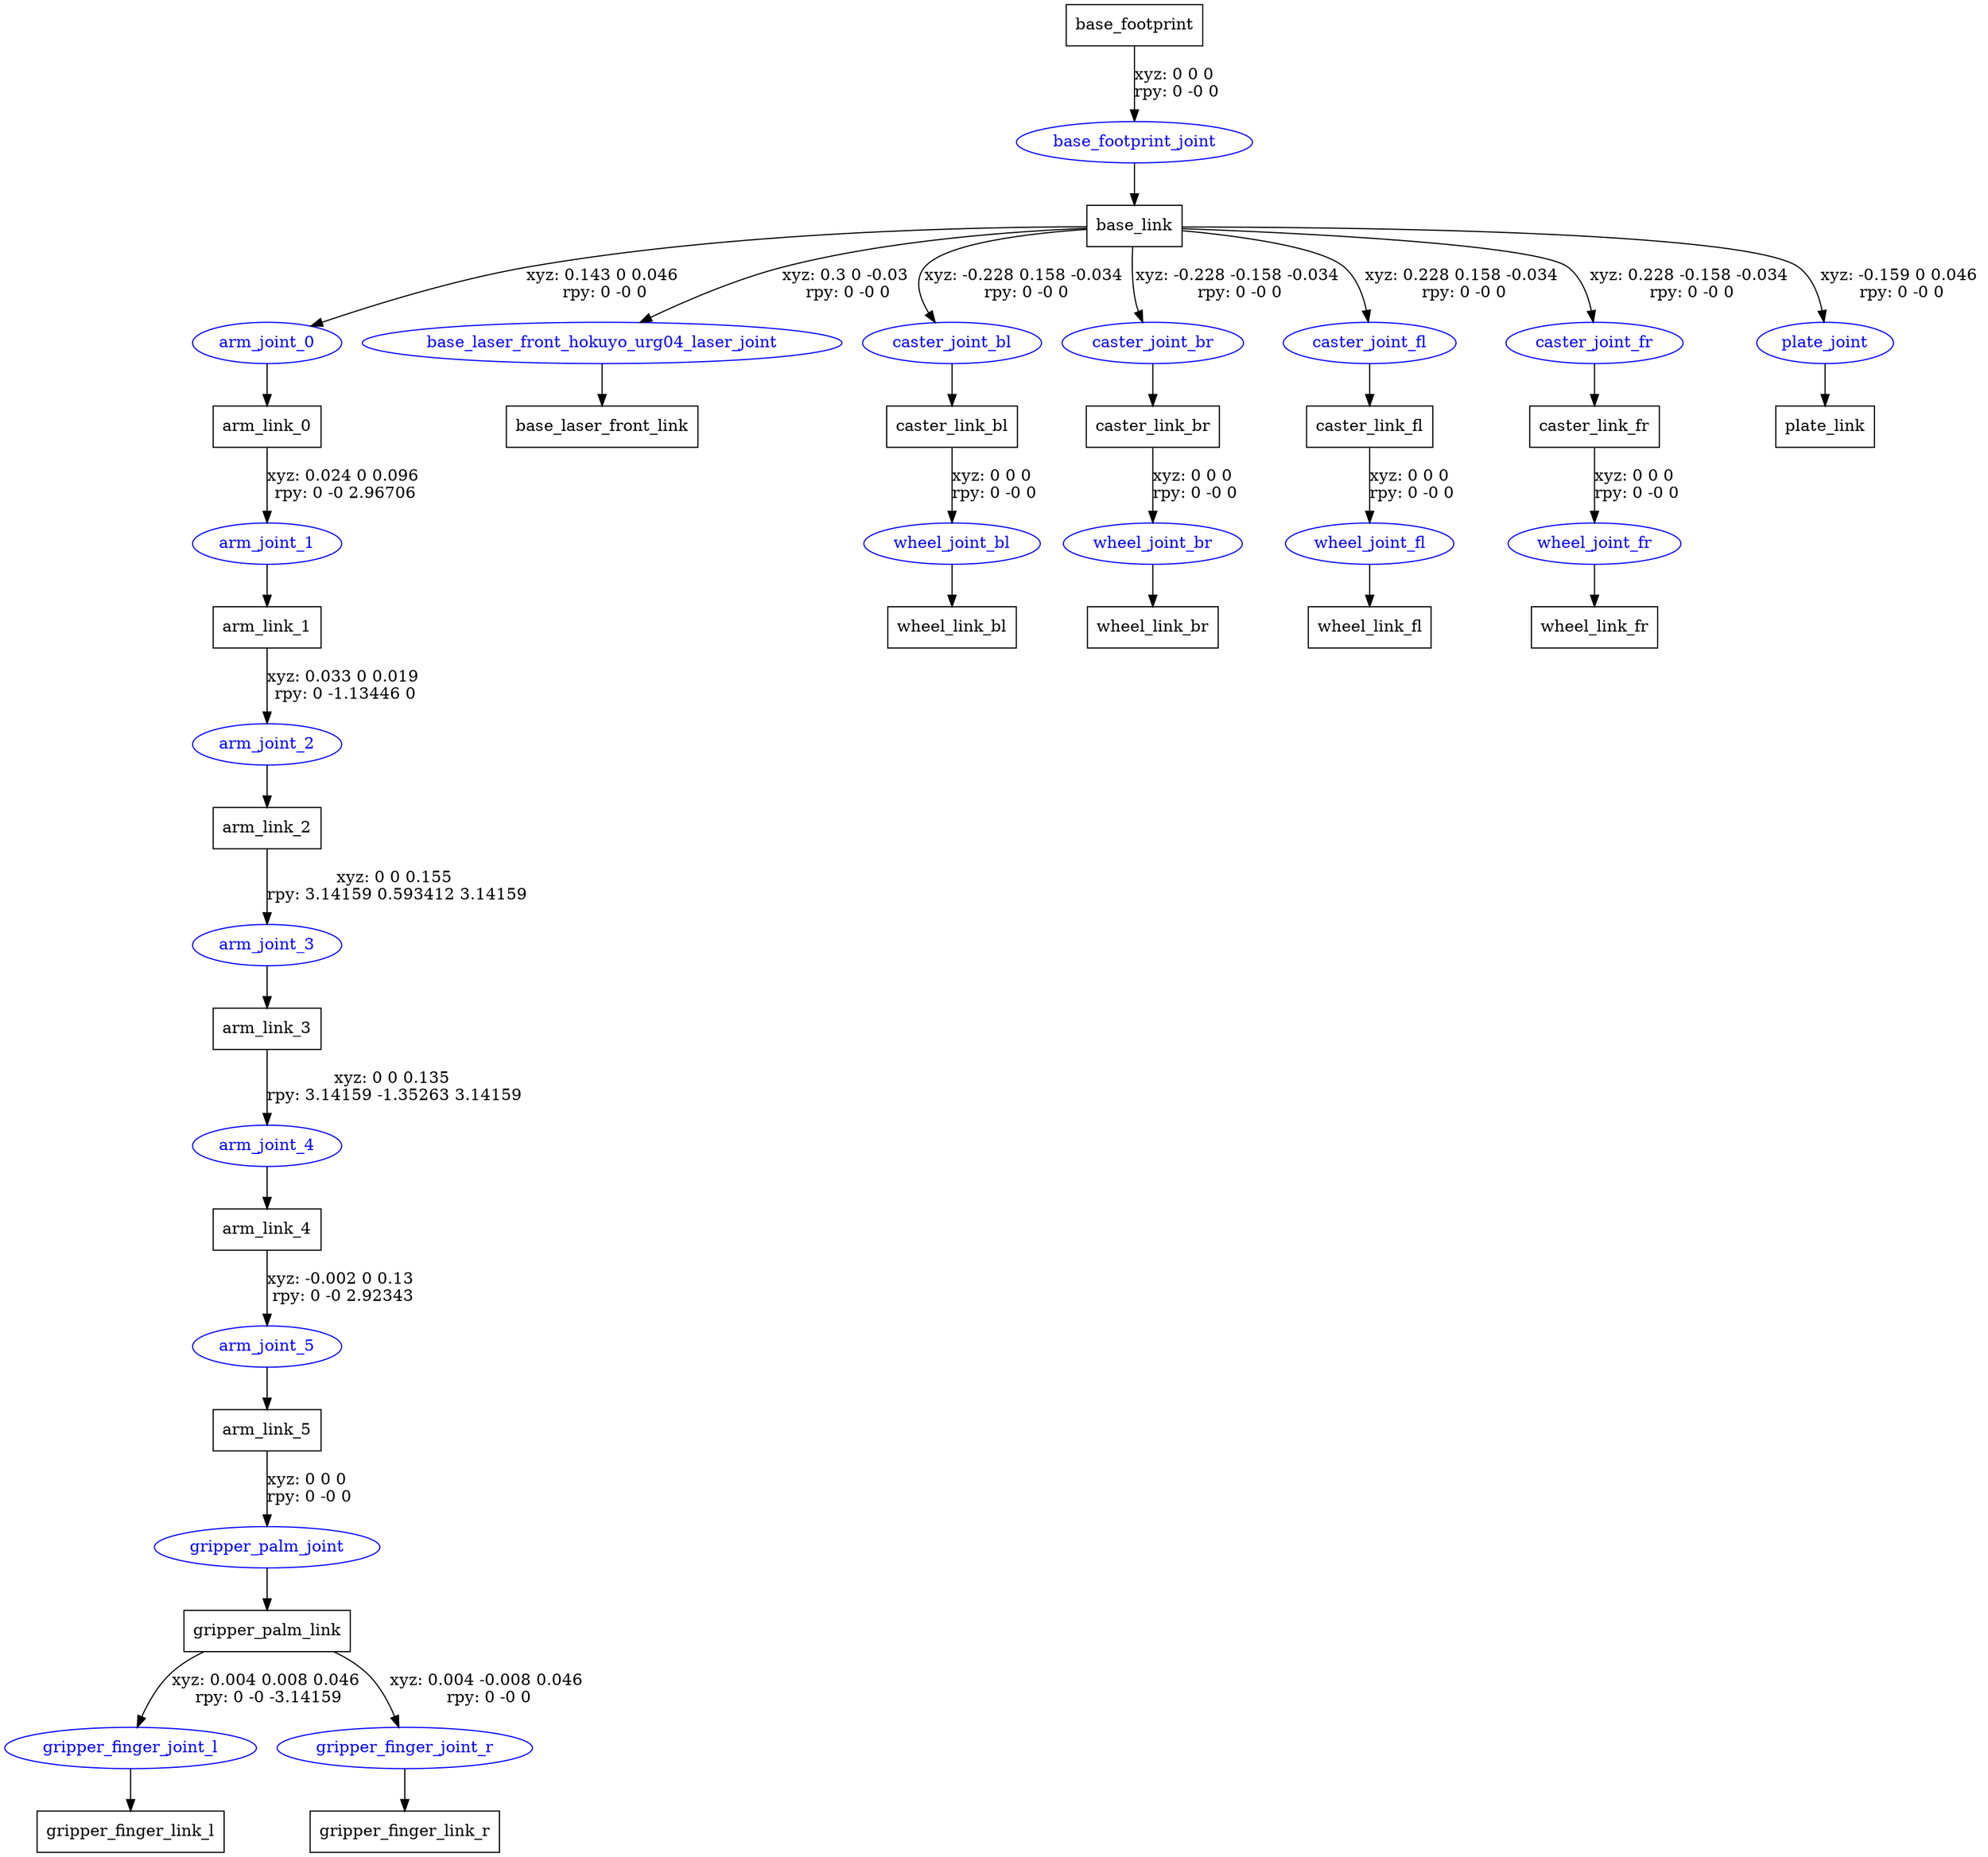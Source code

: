 digraph G {
node [shape=box];
"base_footprint" [label="base_footprint"];
"base_link" [label="base_link"];
"arm_link_0" [label="arm_link_0"];
"arm_link_1" [label="arm_link_1"];
"arm_link_2" [label="arm_link_2"];
"arm_link_3" [label="arm_link_3"];
"arm_link_4" [label="arm_link_4"];
"arm_link_5" [label="arm_link_5"];
"gripper_palm_link" [label="gripper_palm_link"];
"gripper_finger_link_l" [label="gripper_finger_link_l"];
"gripper_finger_link_r" [label="gripper_finger_link_r"];
"base_laser_front_link" [label="base_laser_front_link"];
"caster_link_bl" [label="caster_link_bl"];
"wheel_link_bl" [label="wheel_link_bl"];
"caster_link_br" [label="caster_link_br"];
"wheel_link_br" [label="wheel_link_br"];
"caster_link_fl" [label="caster_link_fl"];
"wheel_link_fl" [label="wheel_link_fl"];
"caster_link_fr" [label="caster_link_fr"];
"wheel_link_fr" [label="wheel_link_fr"];
"plate_link" [label="plate_link"];
node [shape=ellipse, color=blue, fontcolor=blue];
"base_footprint" -> "base_footprint_joint" [label="xyz: 0 0 0 \nrpy: 0 -0 0"]
"base_footprint_joint" -> "base_link"
"base_link" -> "arm_joint_0" [label="xyz: 0.143 0 0.046 \nrpy: 0 -0 0"]
"arm_joint_0" -> "arm_link_0"
"arm_link_0" -> "arm_joint_1" [label="xyz: 0.024 0 0.096 \nrpy: 0 -0 2.96706"]
"arm_joint_1" -> "arm_link_1"
"arm_link_1" -> "arm_joint_2" [label="xyz: 0.033 0 0.019 \nrpy: 0 -1.13446 0"]
"arm_joint_2" -> "arm_link_2"
"arm_link_2" -> "arm_joint_3" [label="xyz: 0 0 0.155 \nrpy: 3.14159 0.593412 3.14159"]
"arm_joint_3" -> "arm_link_3"
"arm_link_3" -> "arm_joint_4" [label="xyz: 0 0 0.135 \nrpy: 3.14159 -1.35263 3.14159"]
"arm_joint_4" -> "arm_link_4"
"arm_link_4" -> "arm_joint_5" [label="xyz: -0.002 0 0.13 \nrpy: 0 -0 2.92343"]
"arm_joint_5" -> "arm_link_5"
"arm_link_5" -> "gripper_palm_joint" [label="xyz: 0 0 0 \nrpy: 0 -0 0"]
"gripper_palm_joint" -> "gripper_palm_link"
"gripper_palm_link" -> "gripper_finger_joint_l" [label="xyz: 0.004 0.008 0.046 \nrpy: 0 -0 -3.14159"]
"gripper_finger_joint_l" -> "gripper_finger_link_l"
"gripper_palm_link" -> "gripper_finger_joint_r" [label="xyz: 0.004 -0.008 0.046 \nrpy: 0 -0 0"]
"gripper_finger_joint_r" -> "gripper_finger_link_r"
"base_link" -> "base_laser_front_hokuyo_urg04_laser_joint" [label="xyz: 0.3 0 -0.03 \nrpy: 0 -0 0"]
"base_laser_front_hokuyo_urg04_laser_joint" -> "base_laser_front_link"
"base_link" -> "caster_joint_bl" [label="xyz: -0.228 0.158 -0.034 \nrpy: 0 -0 0"]
"caster_joint_bl" -> "caster_link_bl"
"caster_link_bl" -> "wheel_joint_bl" [label="xyz: 0 0 0 \nrpy: 0 -0 0"]
"wheel_joint_bl" -> "wheel_link_bl"
"base_link" -> "caster_joint_br" [label="xyz: -0.228 -0.158 -0.034 \nrpy: 0 -0 0"]
"caster_joint_br" -> "caster_link_br"
"caster_link_br" -> "wheel_joint_br" [label="xyz: 0 0 0 \nrpy: 0 -0 0"]
"wheel_joint_br" -> "wheel_link_br"
"base_link" -> "caster_joint_fl" [label="xyz: 0.228 0.158 -0.034 \nrpy: 0 -0 0"]
"caster_joint_fl" -> "caster_link_fl"
"caster_link_fl" -> "wheel_joint_fl" [label="xyz: 0 0 0 \nrpy: 0 -0 0"]
"wheel_joint_fl" -> "wheel_link_fl"
"base_link" -> "caster_joint_fr" [label="xyz: 0.228 -0.158 -0.034 \nrpy: 0 -0 0"]
"caster_joint_fr" -> "caster_link_fr"
"caster_link_fr" -> "wheel_joint_fr" [label="xyz: 0 0 0 \nrpy: 0 -0 0"]
"wheel_joint_fr" -> "wheel_link_fr"
"base_link" -> "plate_joint" [label="xyz: -0.159 0 0.046 \nrpy: 0 -0 0"]
"plate_joint" -> "plate_link"
}

